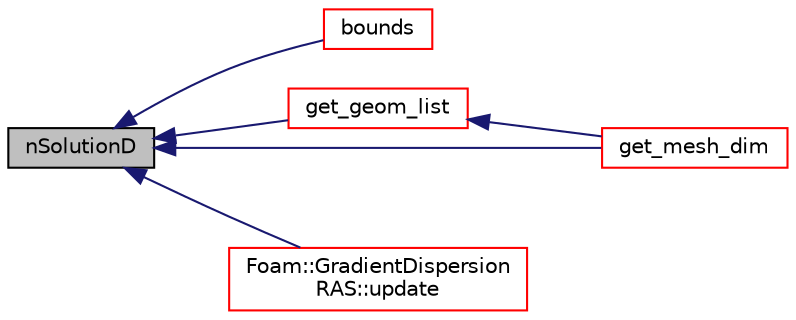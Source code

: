 digraph "nSolutionD"
{
  bgcolor="transparent";
  edge [fontname="Helvetica",fontsize="10",labelfontname="Helvetica",labelfontsize="10"];
  node [fontname="Helvetica",fontsize="10",shape=record];
  rankdir="LR";
  Node1 [label="nSolutionD",height=0.2,width=0.4,color="black", fillcolor="grey75", style="filled", fontcolor="black"];
  Node1 -> Node2 [dir="back",color="midnightblue",fontsize="10",style="solid",fontname="Helvetica"];
  Node2 [label="bounds",height=0.2,width=0.4,color="red",URL="$a01959.html#a7774f6a2399cc071ff06ba6bb6d38b26",tooltip="Return mesh bounding box. "];
  Node1 -> Node3 [dir="back",color="midnightblue",fontsize="10",style="solid",fontname="Helvetica"];
  Node3 [label="get_geom_list",height=0.2,width=0.4,color="red",URL="$a09700.html#a0bed30ccd3cd22e31f2d5064fb405dec"];
  Node3 -> Node4 [dir="back",color="midnightblue",fontsize="10",style="solid",fontname="Helvetica"];
  Node4 [label="get_mesh_dim",height=0.2,width=0.4,color="red",URL="$a09700.html#a750fa2e3f44e92bd343baa8844354ed0"];
  Node1 -> Node4 [dir="back",color="midnightblue",fontsize="10",style="solid",fontname="Helvetica"];
  Node1 -> Node5 [dir="back",color="midnightblue",fontsize="10",style="solid",fontname="Helvetica"];
  Node5 [label="Foam::GradientDispersion\lRAS::update",height=0.2,width=0.4,color="red",URL="$a00955.html#afb99589150c1ee258da64f8f0c1f37f8",tooltip="Update (disperse particles) "];
}
